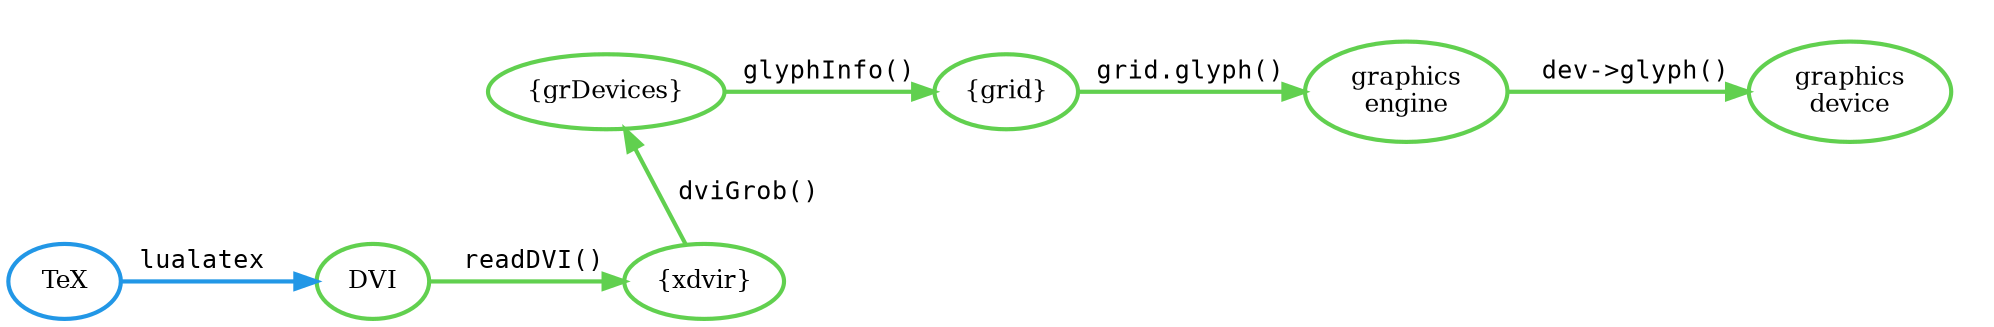 
digraph G {

    node [style = filled; fillcolor = white,
          color = "#61D04F", penwidth = 2,
          fontcolor = black, fontsize = 12 ];
    edge [color = "#61D04F", penwidth = 2,
          fontcolor = black, fontname = courier, fontsize = 12 ];

    origin [label = "", style = invis];
    origin2 [label = "TeX", 
             color = "#2297E6", penwidth = 2 ];
    glyphs [label = "DVI"];
    grdevices [label = "{grDevices}" ];
    engine [label = "graphics\nengine"];
    device2 [label = "graphics\ndevice"];
    grid [label = "{grid}"];
    shaper [label = "{xdvir}" ];

    subgraph clusterR {
        origin -> grdevices [style = invis];
        grdevices -> grid [label = "glyphInfo()", fontname = courier];
        grid -> engine [label = "grid.glyph()", fontname = courier];
        engine -> device2 [label = " dev->glyph()", fontname = courier];
        color = none;

        { rank = same; origin; grdevices; grid; engine; device2 }
    }

    origin -> origin2 [style = invis];
    origin2 -> glyphs [label = "lualatex  ", 
                       color = "#2297E6", penwidth = 2 ];
    glyphs -> shaper [label = " readDVI()" ];
    shaper -> grdevices [label = " dviGrob()", fontname = courier];

    { rank = same; origin2; shaper; glyphs }
}
    
